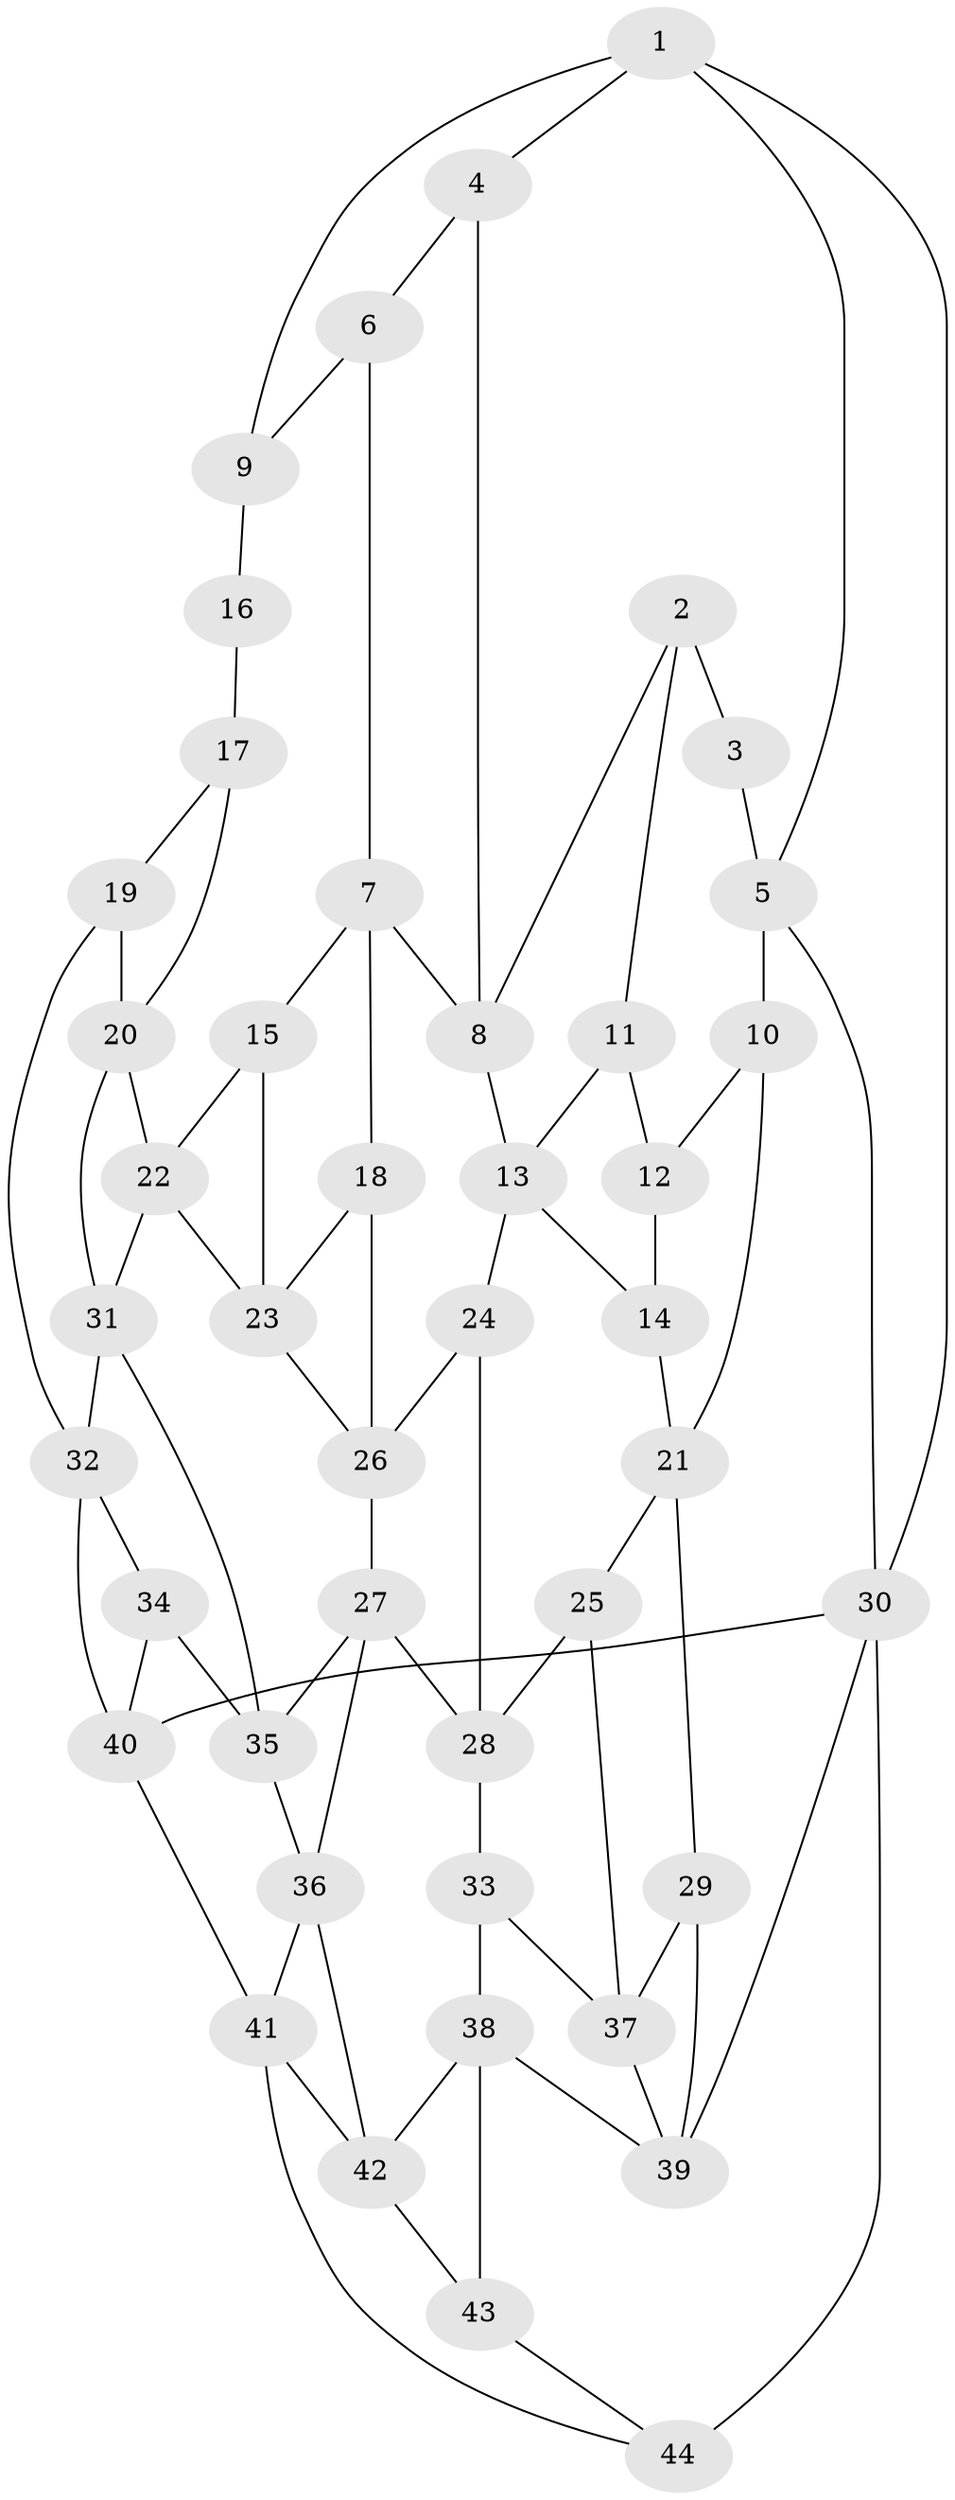 // original degree distribution, {3: 0.03409090909090909, 4: 0.25, 6: 0.25, 5: 0.4659090909090909}
// Generated by graph-tools (version 1.1) at 2025/03/03/09/25 03:03:27]
// undirected, 44 vertices, 77 edges
graph export_dot {
graph [start="1"]
  node [color=gray90,style=filled];
  1;
  2;
  3;
  4;
  5;
  6;
  7;
  8;
  9;
  10;
  11;
  12;
  13;
  14;
  15;
  16;
  17;
  18;
  19;
  20;
  21;
  22;
  23;
  24;
  25;
  26;
  27;
  28;
  29;
  30;
  31;
  32;
  33;
  34;
  35;
  36;
  37;
  38;
  39;
  40;
  41;
  42;
  43;
  44;
  1 -- 4 [weight=1.0];
  1 -- 5 [weight=1.0];
  1 -- 9 [weight=1.0];
  1 -- 30 [weight=1.0];
  2 -- 3 [weight=2.0];
  2 -- 8 [weight=1.0];
  2 -- 11 [weight=1.0];
  3 -- 5 [weight=2.0];
  4 -- 6 [weight=1.0];
  4 -- 8 [weight=1.0];
  5 -- 10 [weight=1.0];
  5 -- 30 [weight=1.0];
  6 -- 7 [weight=1.0];
  6 -- 9 [weight=1.0];
  7 -- 8 [weight=1.0];
  7 -- 15 [weight=1.0];
  7 -- 18 [weight=1.0];
  8 -- 13 [weight=1.0];
  9 -- 16 [weight=2.0];
  10 -- 12 [weight=1.0];
  10 -- 21 [weight=1.0];
  11 -- 12 [weight=1.0];
  11 -- 13 [weight=1.0];
  12 -- 14 [weight=1.0];
  13 -- 14 [weight=1.0];
  13 -- 24 [weight=1.0];
  14 -- 21 [weight=1.0];
  15 -- 22 [weight=1.0];
  15 -- 23 [weight=1.0];
  16 -- 17 [weight=2.0];
  17 -- 19 [weight=1.0];
  17 -- 20 [weight=1.0];
  18 -- 23 [weight=1.0];
  18 -- 26 [weight=1.0];
  19 -- 20 [weight=1.0];
  19 -- 32 [weight=1.0];
  20 -- 22 [weight=1.0];
  20 -- 31 [weight=1.0];
  21 -- 25 [weight=1.0];
  21 -- 29 [weight=1.0];
  22 -- 23 [weight=1.0];
  22 -- 31 [weight=1.0];
  23 -- 26 [weight=1.0];
  24 -- 26 [weight=1.0];
  24 -- 28 [weight=1.0];
  25 -- 28 [weight=1.0];
  25 -- 37 [weight=1.0];
  26 -- 27 [weight=1.0];
  27 -- 28 [weight=1.0];
  27 -- 35 [weight=1.0];
  27 -- 36 [weight=1.0];
  28 -- 33 [weight=1.0];
  29 -- 37 [weight=1.0];
  29 -- 39 [weight=1.0];
  30 -- 39 [weight=1.0];
  30 -- 40 [weight=1.0];
  30 -- 44 [weight=2.0];
  31 -- 32 [weight=1.0];
  31 -- 35 [weight=1.0];
  32 -- 34 [weight=1.0];
  32 -- 40 [weight=1.0];
  33 -- 37 [weight=1.0];
  33 -- 38 [weight=1.0];
  34 -- 35 [weight=1.0];
  34 -- 40 [weight=1.0];
  35 -- 36 [weight=1.0];
  36 -- 41 [weight=1.0];
  36 -- 42 [weight=1.0];
  37 -- 39 [weight=1.0];
  38 -- 39 [weight=1.0];
  38 -- 42 [weight=1.0];
  38 -- 43 [weight=1.0];
  40 -- 41 [weight=1.0];
  41 -- 42 [weight=1.0];
  41 -- 44 [weight=1.0];
  42 -- 43 [weight=1.0];
  43 -- 44 [weight=1.0];
}
